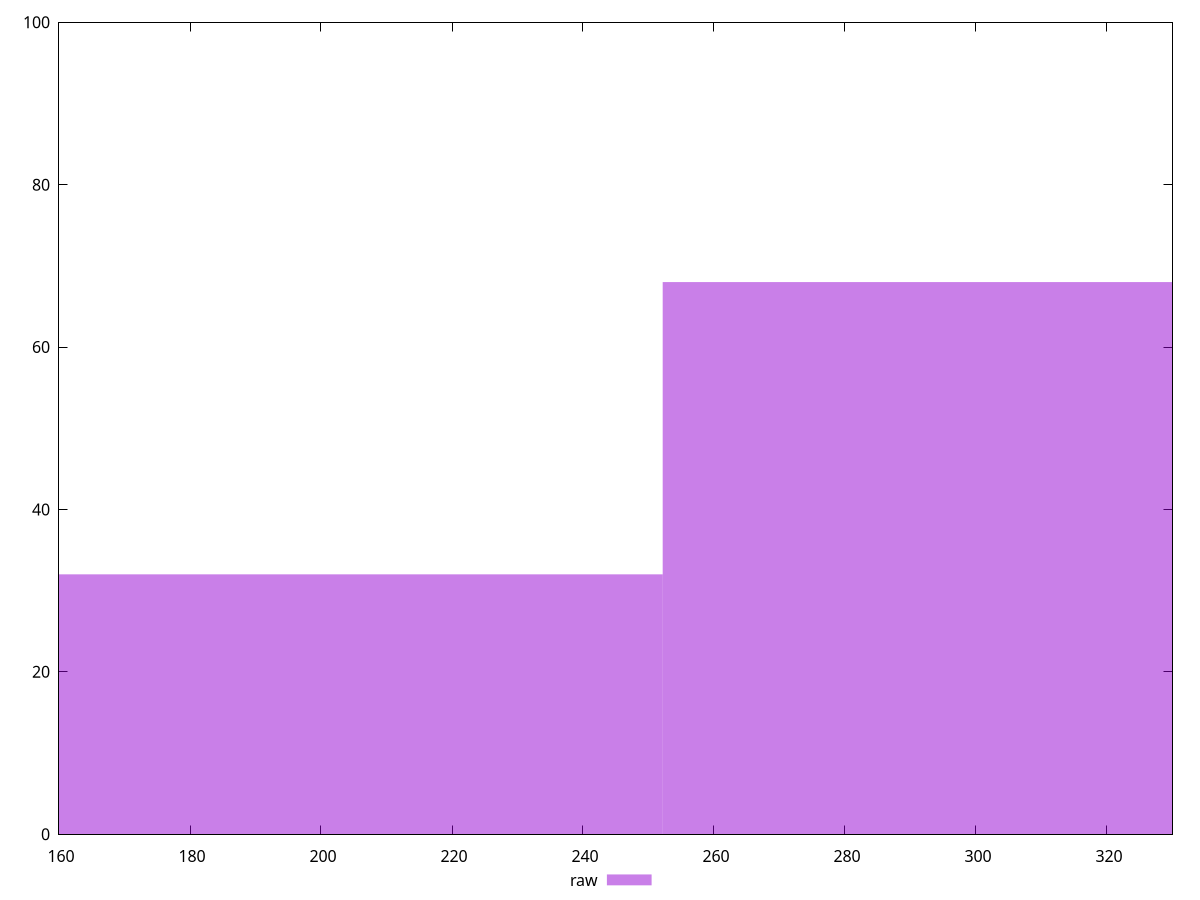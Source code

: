 reset

$raw <<EOF
336.2223398159593 68
168.11116990797964 32
EOF

set key outside below
set boxwidth 168.11116990797964
set xrange [160:330]
set yrange [0:100]
set style fill transparent solid 0.5 noborder
set terminal svg size 640, 490 enhanced background rgb 'white'
set output "report_00007_2020-12-11T15:55:29.892Z/uses-http2/samples/pages+cached+noexternal+noimg/raw/histogram.svg"

plot $raw title "raw" with boxes

reset
